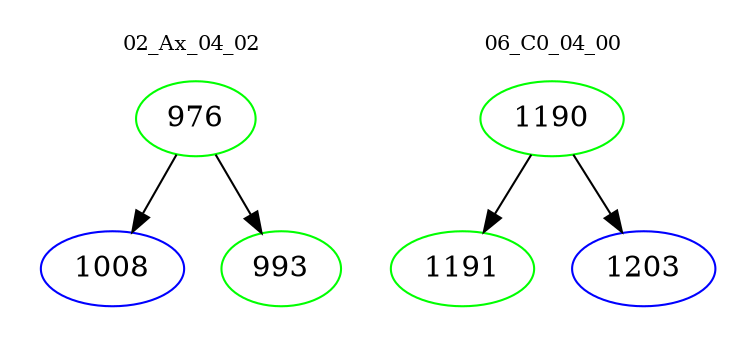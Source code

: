 digraph{
subgraph cluster_0 {
color = white
label = "02_Ax_04_02";
fontsize=10;
T0_976 [label="976", color="green"]
T0_976 -> T0_1008 [color="black"]
T0_1008 [label="1008", color="blue"]
T0_976 -> T0_993 [color="black"]
T0_993 [label="993", color="green"]
}
subgraph cluster_1 {
color = white
label = "06_C0_04_00";
fontsize=10;
T1_1190 [label="1190", color="green"]
T1_1190 -> T1_1191 [color="black"]
T1_1191 [label="1191", color="green"]
T1_1190 -> T1_1203 [color="black"]
T1_1203 [label="1203", color="blue"]
}
}
